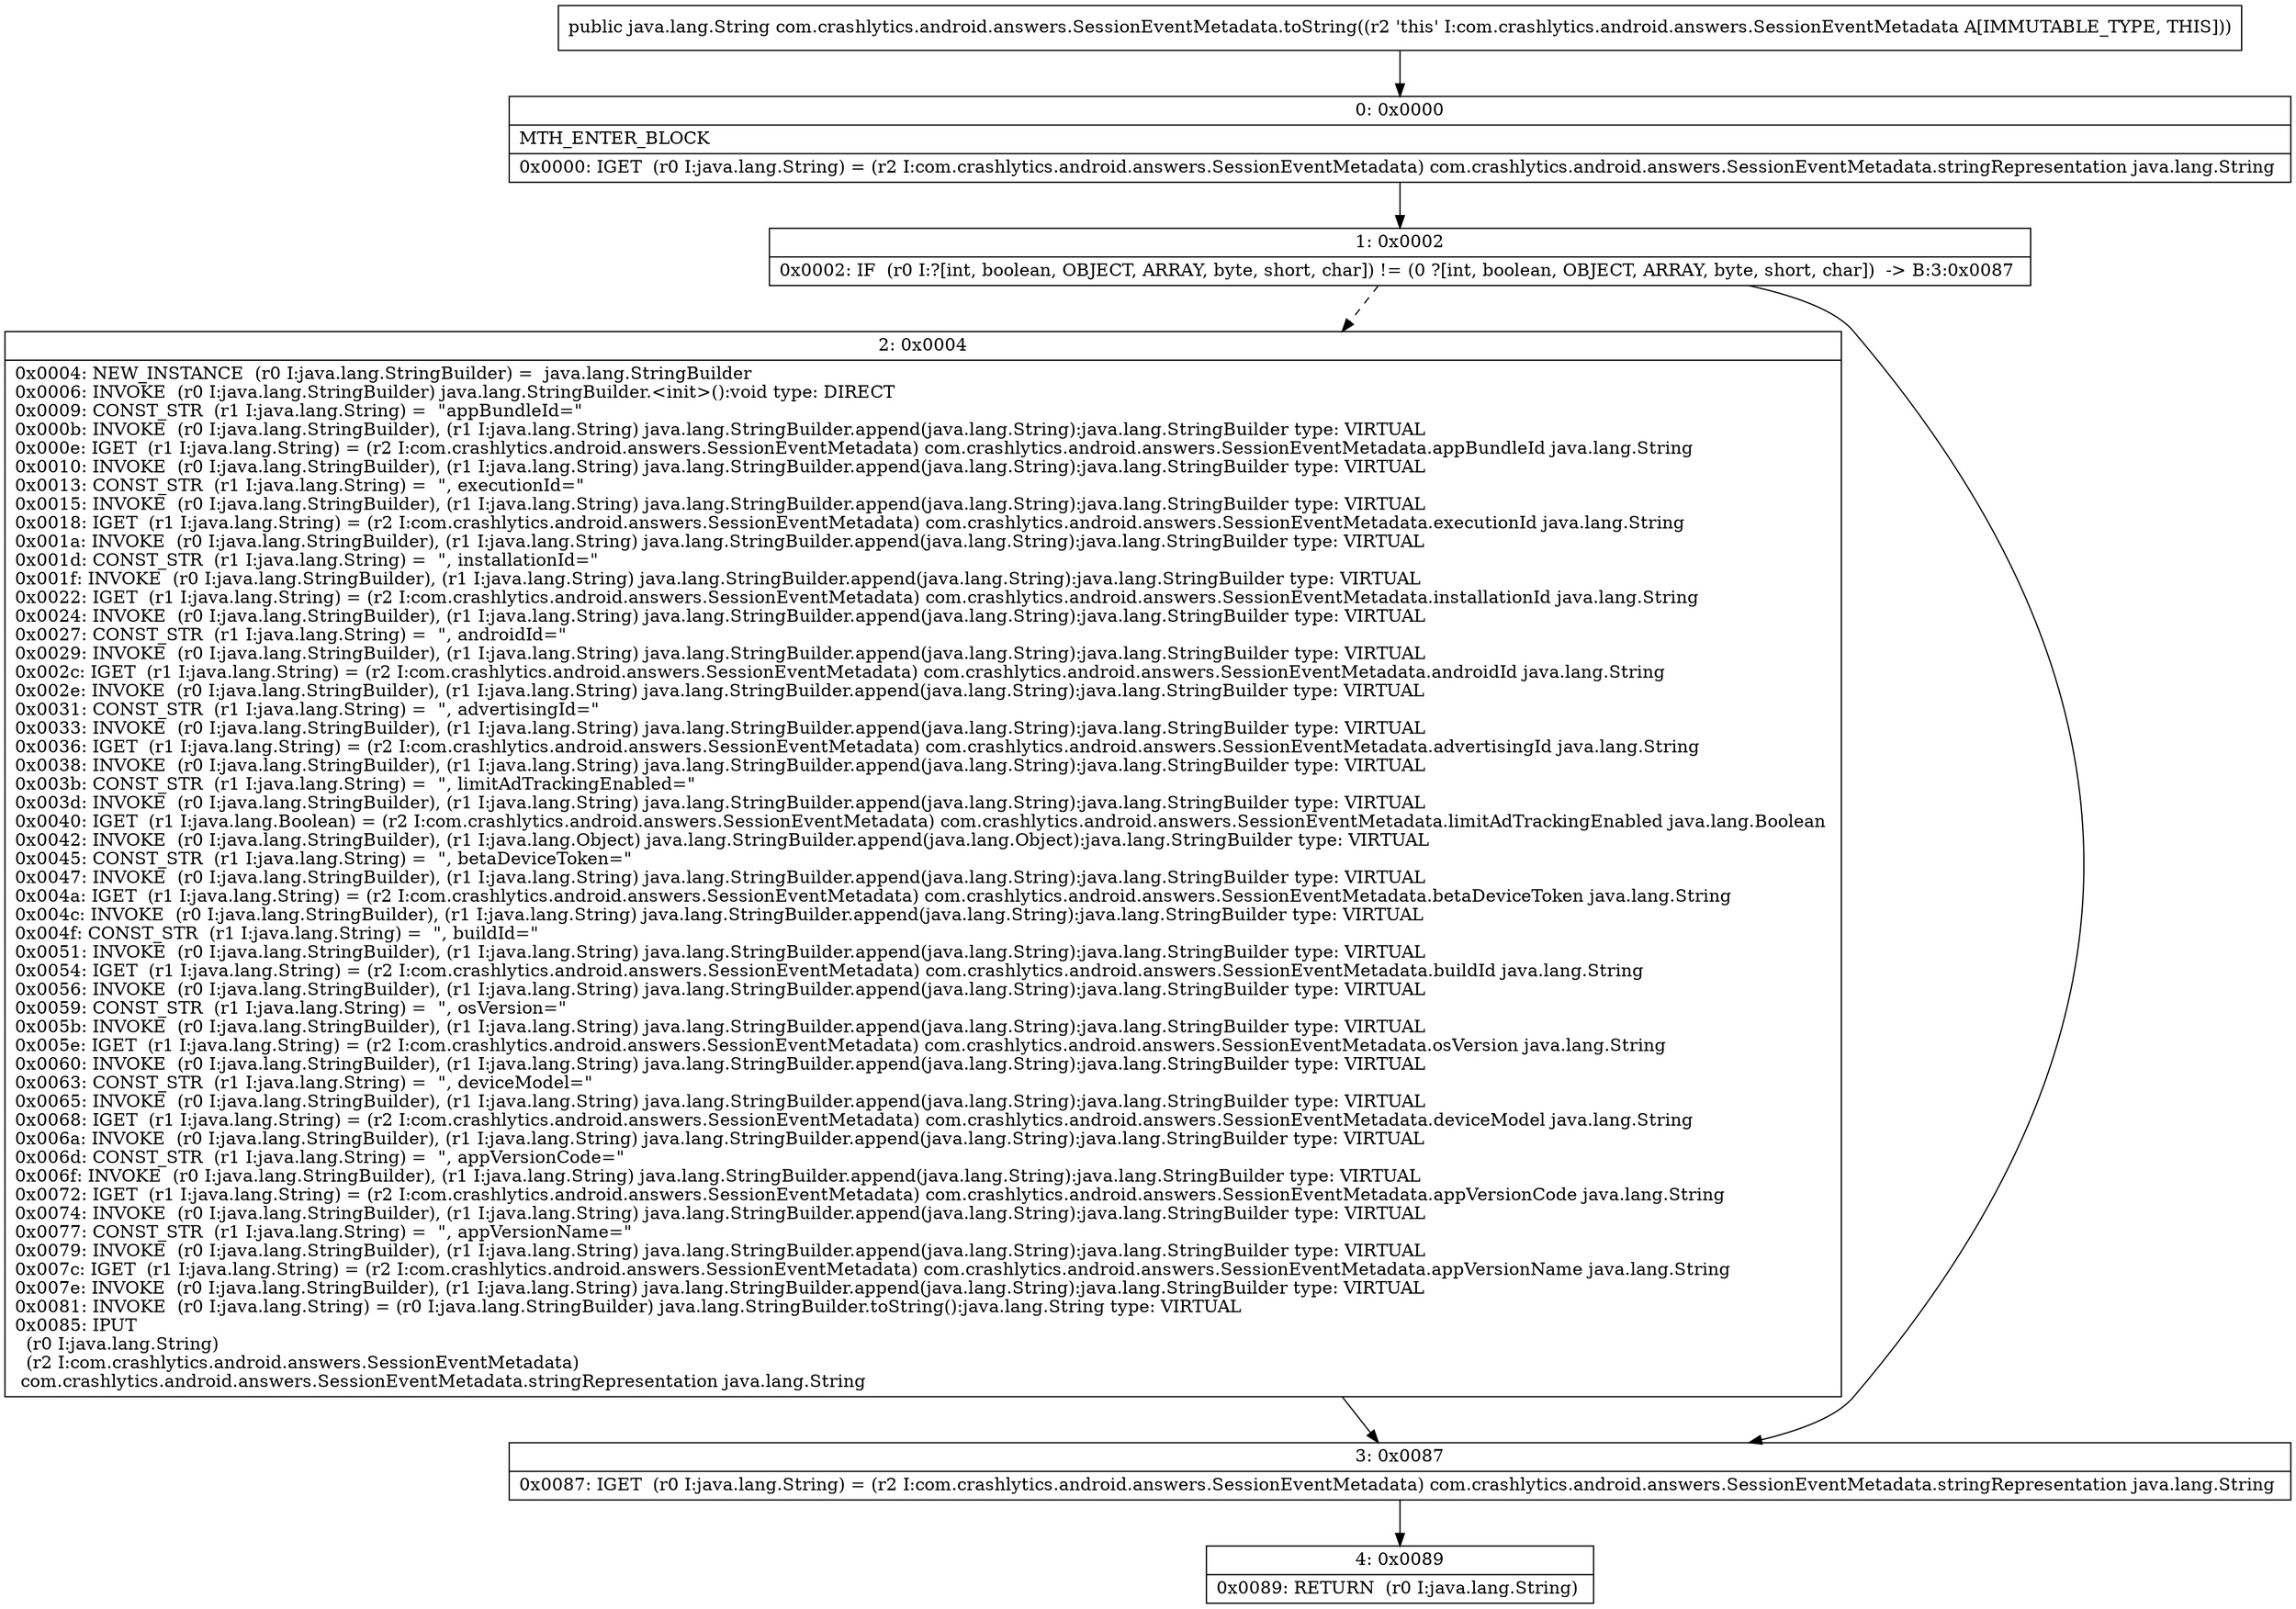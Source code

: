 digraph "CFG forcom.crashlytics.android.answers.SessionEventMetadata.toString()Ljava\/lang\/String;" {
Node_0 [shape=record,label="{0\:\ 0x0000|MTH_ENTER_BLOCK\l|0x0000: IGET  (r0 I:java.lang.String) = (r2 I:com.crashlytics.android.answers.SessionEventMetadata) com.crashlytics.android.answers.SessionEventMetadata.stringRepresentation java.lang.String \l}"];
Node_1 [shape=record,label="{1\:\ 0x0002|0x0002: IF  (r0 I:?[int, boolean, OBJECT, ARRAY, byte, short, char]) != (0 ?[int, boolean, OBJECT, ARRAY, byte, short, char])  \-\> B:3:0x0087 \l}"];
Node_2 [shape=record,label="{2\:\ 0x0004|0x0004: NEW_INSTANCE  (r0 I:java.lang.StringBuilder) =  java.lang.StringBuilder \l0x0006: INVOKE  (r0 I:java.lang.StringBuilder) java.lang.StringBuilder.\<init\>():void type: DIRECT \l0x0009: CONST_STR  (r1 I:java.lang.String) =  \"appBundleId=\" \l0x000b: INVOKE  (r0 I:java.lang.StringBuilder), (r1 I:java.lang.String) java.lang.StringBuilder.append(java.lang.String):java.lang.StringBuilder type: VIRTUAL \l0x000e: IGET  (r1 I:java.lang.String) = (r2 I:com.crashlytics.android.answers.SessionEventMetadata) com.crashlytics.android.answers.SessionEventMetadata.appBundleId java.lang.String \l0x0010: INVOKE  (r0 I:java.lang.StringBuilder), (r1 I:java.lang.String) java.lang.StringBuilder.append(java.lang.String):java.lang.StringBuilder type: VIRTUAL \l0x0013: CONST_STR  (r1 I:java.lang.String) =  \", executionId=\" \l0x0015: INVOKE  (r0 I:java.lang.StringBuilder), (r1 I:java.lang.String) java.lang.StringBuilder.append(java.lang.String):java.lang.StringBuilder type: VIRTUAL \l0x0018: IGET  (r1 I:java.lang.String) = (r2 I:com.crashlytics.android.answers.SessionEventMetadata) com.crashlytics.android.answers.SessionEventMetadata.executionId java.lang.String \l0x001a: INVOKE  (r0 I:java.lang.StringBuilder), (r1 I:java.lang.String) java.lang.StringBuilder.append(java.lang.String):java.lang.StringBuilder type: VIRTUAL \l0x001d: CONST_STR  (r1 I:java.lang.String) =  \", installationId=\" \l0x001f: INVOKE  (r0 I:java.lang.StringBuilder), (r1 I:java.lang.String) java.lang.StringBuilder.append(java.lang.String):java.lang.StringBuilder type: VIRTUAL \l0x0022: IGET  (r1 I:java.lang.String) = (r2 I:com.crashlytics.android.answers.SessionEventMetadata) com.crashlytics.android.answers.SessionEventMetadata.installationId java.lang.String \l0x0024: INVOKE  (r0 I:java.lang.StringBuilder), (r1 I:java.lang.String) java.lang.StringBuilder.append(java.lang.String):java.lang.StringBuilder type: VIRTUAL \l0x0027: CONST_STR  (r1 I:java.lang.String) =  \", androidId=\" \l0x0029: INVOKE  (r0 I:java.lang.StringBuilder), (r1 I:java.lang.String) java.lang.StringBuilder.append(java.lang.String):java.lang.StringBuilder type: VIRTUAL \l0x002c: IGET  (r1 I:java.lang.String) = (r2 I:com.crashlytics.android.answers.SessionEventMetadata) com.crashlytics.android.answers.SessionEventMetadata.androidId java.lang.String \l0x002e: INVOKE  (r0 I:java.lang.StringBuilder), (r1 I:java.lang.String) java.lang.StringBuilder.append(java.lang.String):java.lang.StringBuilder type: VIRTUAL \l0x0031: CONST_STR  (r1 I:java.lang.String) =  \", advertisingId=\" \l0x0033: INVOKE  (r0 I:java.lang.StringBuilder), (r1 I:java.lang.String) java.lang.StringBuilder.append(java.lang.String):java.lang.StringBuilder type: VIRTUAL \l0x0036: IGET  (r1 I:java.lang.String) = (r2 I:com.crashlytics.android.answers.SessionEventMetadata) com.crashlytics.android.answers.SessionEventMetadata.advertisingId java.lang.String \l0x0038: INVOKE  (r0 I:java.lang.StringBuilder), (r1 I:java.lang.String) java.lang.StringBuilder.append(java.lang.String):java.lang.StringBuilder type: VIRTUAL \l0x003b: CONST_STR  (r1 I:java.lang.String) =  \", limitAdTrackingEnabled=\" \l0x003d: INVOKE  (r0 I:java.lang.StringBuilder), (r1 I:java.lang.String) java.lang.StringBuilder.append(java.lang.String):java.lang.StringBuilder type: VIRTUAL \l0x0040: IGET  (r1 I:java.lang.Boolean) = (r2 I:com.crashlytics.android.answers.SessionEventMetadata) com.crashlytics.android.answers.SessionEventMetadata.limitAdTrackingEnabled java.lang.Boolean \l0x0042: INVOKE  (r0 I:java.lang.StringBuilder), (r1 I:java.lang.Object) java.lang.StringBuilder.append(java.lang.Object):java.lang.StringBuilder type: VIRTUAL \l0x0045: CONST_STR  (r1 I:java.lang.String) =  \", betaDeviceToken=\" \l0x0047: INVOKE  (r0 I:java.lang.StringBuilder), (r1 I:java.lang.String) java.lang.StringBuilder.append(java.lang.String):java.lang.StringBuilder type: VIRTUAL \l0x004a: IGET  (r1 I:java.lang.String) = (r2 I:com.crashlytics.android.answers.SessionEventMetadata) com.crashlytics.android.answers.SessionEventMetadata.betaDeviceToken java.lang.String \l0x004c: INVOKE  (r0 I:java.lang.StringBuilder), (r1 I:java.lang.String) java.lang.StringBuilder.append(java.lang.String):java.lang.StringBuilder type: VIRTUAL \l0x004f: CONST_STR  (r1 I:java.lang.String) =  \", buildId=\" \l0x0051: INVOKE  (r0 I:java.lang.StringBuilder), (r1 I:java.lang.String) java.lang.StringBuilder.append(java.lang.String):java.lang.StringBuilder type: VIRTUAL \l0x0054: IGET  (r1 I:java.lang.String) = (r2 I:com.crashlytics.android.answers.SessionEventMetadata) com.crashlytics.android.answers.SessionEventMetadata.buildId java.lang.String \l0x0056: INVOKE  (r0 I:java.lang.StringBuilder), (r1 I:java.lang.String) java.lang.StringBuilder.append(java.lang.String):java.lang.StringBuilder type: VIRTUAL \l0x0059: CONST_STR  (r1 I:java.lang.String) =  \", osVersion=\" \l0x005b: INVOKE  (r0 I:java.lang.StringBuilder), (r1 I:java.lang.String) java.lang.StringBuilder.append(java.lang.String):java.lang.StringBuilder type: VIRTUAL \l0x005e: IGET  (r1 I:java.lang.String) = (r2 I:com.crashlytics.android.answers.SessionEventMetadata) com.crashlytics.android.answers.SessionEventMetadata.osVersion java.lang.String \l0x0060: INVOKE  (r0 I:java.lang.StringBuilder), (r1 I:java.lang.String) java.lang.StringBuilder.append(java.lang.String):java.lang.StringBuilder type: VIRTUAL \l0x0063: CONST_STR  (r1 I:java.lang.String) =  \", deviceModel=\" \l0x0065: INVOKE  (r0 I:java.lang.StringBuilder), (r1 I:java.lang.String) java.lang.StringBuilder.append(java.lang.String):java.lang.StringBuilder type: VIRTUAL \l0x0068: IGET  (r1 I:java.lang.String) = (r2 I:com.crashlytics.android.answers.SessionEventMetadata) com.crashlytics.android.answers.SessionEventMetadata.deviceModel java.lang.String \l0x006a: INVOKE  (r0 I:java.lang.StringBuilder), (r1 I:java.lang.String) java.lang.StringBuilder.append(java.lang.String):java.lang.StringBuilder type: VIRTUAL \l0x006d: CONST_STR  (r1 I:java.lang.String) =  \", appVersionCode=\" \l0x006f: INVOKE  (r0 I:java.lang.StringBuilder), (r1 I:java.lang.String) java.lang.StringBuilder.append(java.lang.String):java.lang.StringBuilder type: VIRTUAL \l0x0072: IGET  (r1 I:java.lang.String) = (r2 I:com.crashlytics.android.answers.SessionEventMetadata) com.crashlytics.android.answers.SessionEventMetadata.appVersionCode java.lang.String \l0x0074: INVOKE  (r0 I:java.lang.StringBuilder), (r1 I:java.lang.String) java.lang.StringBuilder.append(java.lang.String):java.lang.StringBuilder type: VIRTUAL \l0x0077: CONST_STR  (r1 I:java.lang.String) =  \", appVersionName=\" \l0x0079: INVOKE  (r0 I:java.lang.StringBuilder), (r1 I:java.lang.String) java.lang.StringBuilder.append(java.lang.String):java.lang.StringBuilder type: VIRTUAL \l0x007c: IGET  (r1 I:java.lang.String) = (r2 I:com.crashlytics.android.answers.SessionEventMetadata) com.crashlytics.android.answers.SessionEventMetadata.appVersionName java.lang.String \l0x007e: INVOKE  (r0 I:java.lang.StringBuilder), (r1 I:java.lang.String) java.lang.StringBuilder.append(java.lang.String):java.lang.StringBuilder type: VIRTUAL \l0x0081: INVOKE  (r0 I:java.lang.String) = (r0 I:java.lang.StringBuilder) java.lang.StringBuilder.toString():java.lang.String type: VIRTUAL \l0x0085: IPUT  \l  (r0 I:java.lang.String)\l  (r2 I:com.crashlytics.android.answers.SessionEventMetadata)\l com.crashlytics.android.answers.SessionEventMetadata.stringRepresentation java.lang.String \l}"];
Node_3 [shape=record,label="{3\:\ 0x0087|0x0087: IGET  (r0 I:java.lang.String) = (r2 I:com.crashlytics.android.answers.SessionEventMetadata) com.crashlytics.android.answers.SessionEventMetadata.stringRepresentation java.lang.String \l}"];
Node_4 [shape=record,label="{4\:\ 0x0089|0x0089: RETURN  (r0 I:java.lang.String) \l}"];
MethodNode[shape=record,label="{public java.lang.String com.crashlytics.android.answers.SessionEventMetadata.toString((r2 'this' I:com.crashlytics.android.answers.SessionEventMetadata A[IMMUTABLE_TYPE, THIS])) }"];
MethodNode -> Node_0;
Node_0 -> Node_1;
Node_1 -> Node_2[style=dashed];
Node_1 -> Node_3;
Node_2 -> Node_3;
Node_3 -> Node_4;
}

